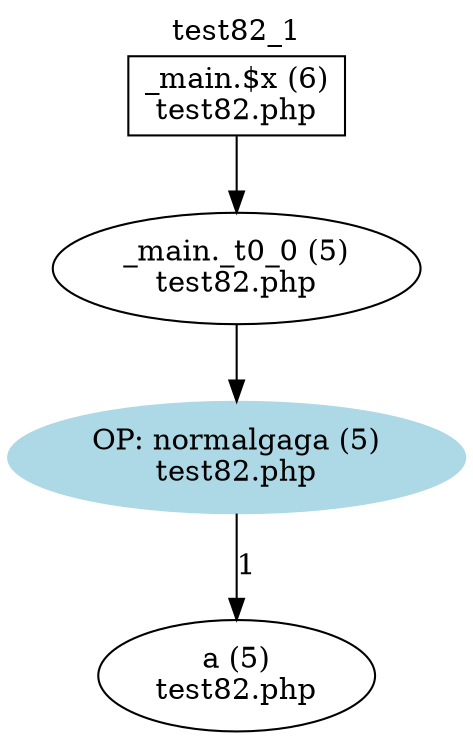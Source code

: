 digraph cfg {
  label="test82_1";
  labelloc=t;
  n1 [shape=box, label="_main.$x (6)\ntest82.php"];
  n2 [shape=ellipse, label="_main._t0_0 (5)\ntest82.php"];
  n3 [shape=ellipse, label="OP: normalgaga (5)\ntest82.php",style=filled,color=lightblue];
  n4 [shape=ellipse, label="a (5)\ntest82.php"];
  n1 -> n2;
  n2 -> n3;
  n3 -> n4[label="1"];
}
